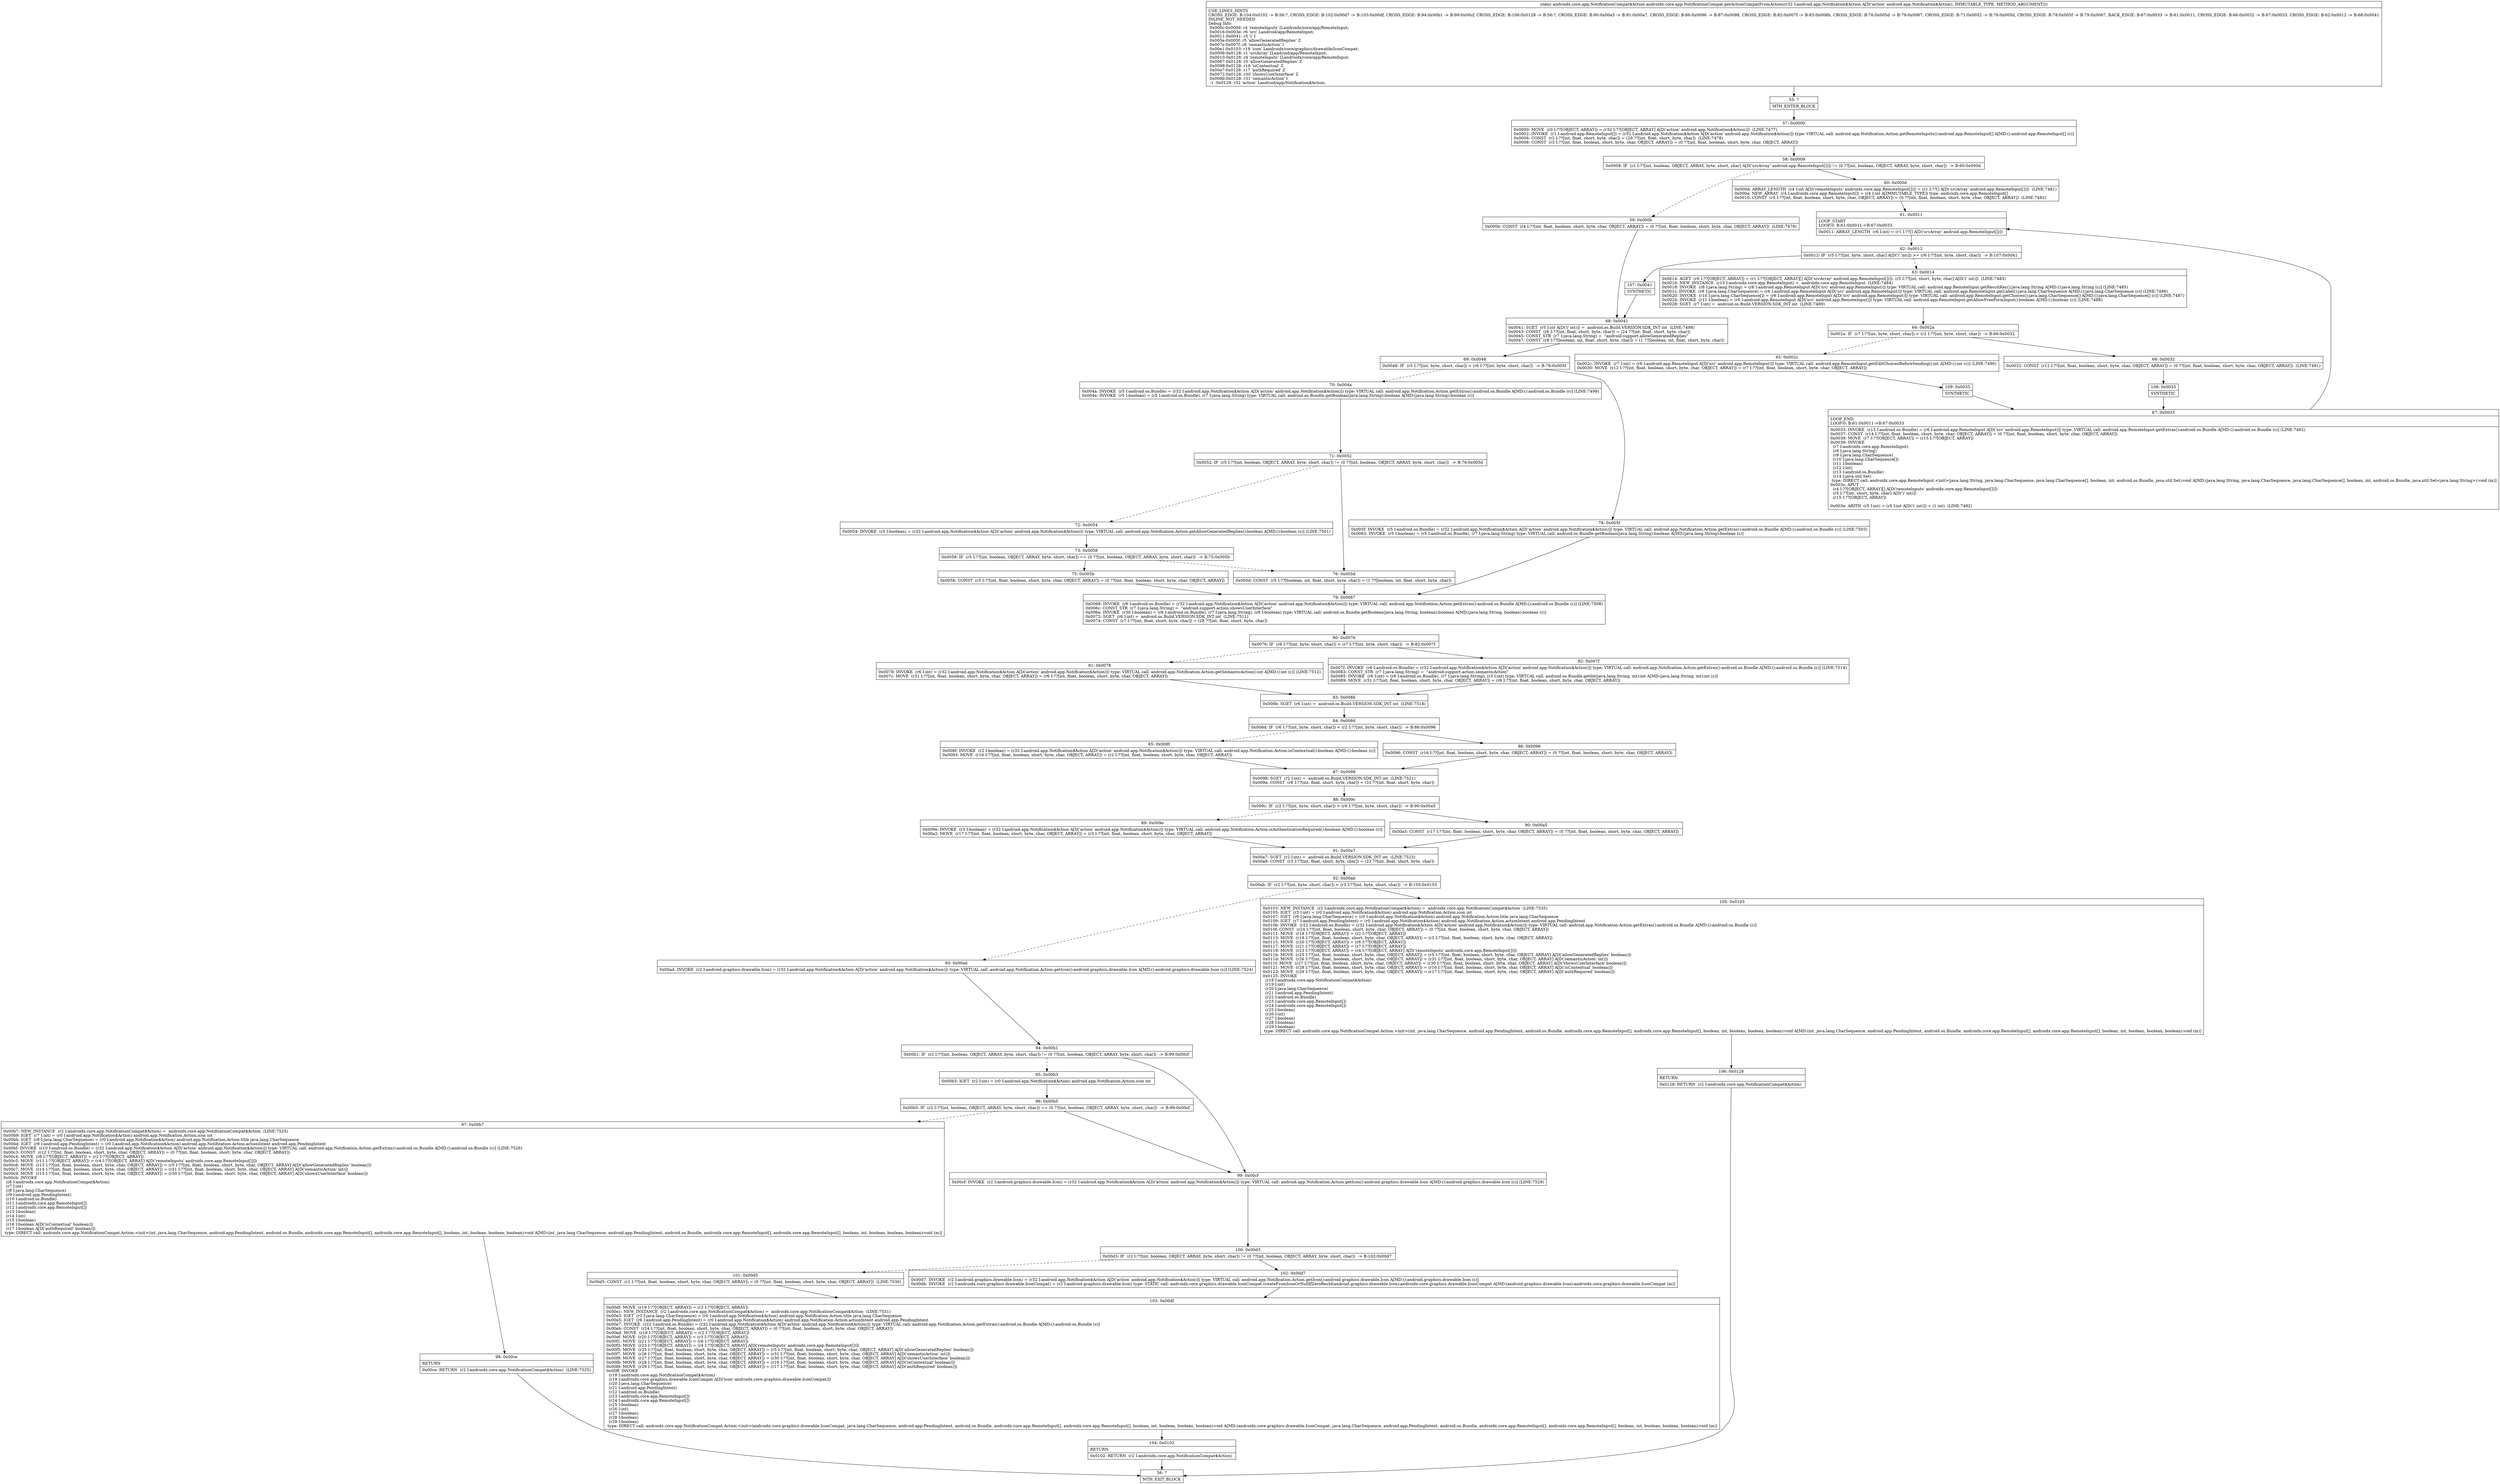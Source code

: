 digraph "CFG forandroidx.core.app.NotificationCompat.getActionCompatFromAction(Landroid\/app\/Notification$Action;)Landroidx\/core\/app\/NotificationCompat$Action;" {
Node_55 [shape=record,label="{55\:\ ?|MTH_ENTER_BLOCK\l}"];
Node_57 [shape=record,label="{57\:\ 0x0000|0x0000: MOVE  (r0 I:??[OBJECT, ARRAY]) = (r32 I:??[OBJECT, ARRAY] A[D('action' android.app.Notification$Action)])  (LINE:7477)\l0x0002: INVOKE  (r1 I:android.app.RemoteInput[]) = (r32 I:android.app.Notification$Action A[D('action' android.app.Notification$Action)]) type: VIRTUAL call: android.app.Notification.Action.getRemoteInputs():android.app.RemoteInput[] A[MD:():android.app.RemoteInput[] (c)]\l0x0006: CONST  (r2 I:??[int, float, short, byte, char]) = (29 ??[int, float, short, byte, char])  (LINE:7478)\l0x0008: CONST  (r3 I:??[int, float, boolean, short, byte, char, OBJECT, ARRAY]) = (0 ??[int, float, boolean, short, byte, char, OBJECT, ARRAY]) \l}"];
Node_58 [shape=record,label="{58\:\ 0x0009|0x0009: IF  (r1 I:??[int, boolean, OBJECT, ARRAY, byte, short, char] A[D('srcArray' android.app.RemoteInput[])]) != (0 ??[int, boolean, OBJECT, ARRAY, byte, short, char])  \-\> B:60:0x000d \l}"];
Node_59 [shape=record,label="{59\:\ 0x000b|0x000b: CONST  (r4 I:??[int, float, boolean, short, byte, char, OBJECT, ARRAY]) = (0 ??[int, float, boolean, short, byte, char, OBJECT, ARRAY])  (LINE:7479)\l}"];
Node_68 [shape=record,label="{68\:\ 0x0041|0x0041: SGET  (r5 I:int A[D('i' int)]) =  android.os.Build.VERSION.SDK_INT int  (LINE:7498)\l0x0043: CONST  (r6 I:??[int, float, short, byte, char]) = (24 ??[int, float, short, byte, char]) \l0x0045: CONST_STR  (r7 I:java.lang.String) =  \"android.support.allowGeneratedReplies\" \l0x0047: CONST  (r8 I:??[boolean, int, float, short, byte, char]) = (1 ??[boolean, int, float, short, byte, char]) \l}"];
Node_69 [shape=record,label="{69\:\ 0x0048|0x0048: IF  (r5 I:??[int, byte, short, char]) \< (r6 I:??[int, byte, short, char])  \-\> B:78:0x005f \l}"];
Node_70 [shape=record,label="{70\:\ 0x004a|0x004a: INVOKE  (r5 I:android.os.Bundle) = (r32 I:android.app.Notification$Action A[D('action' android.app.Notification$Action)]) type: VIRTUAL call: android.app.Notification.Action.getExtras():android.os.Bundle A[MD:():android.os.Bundle (c)] (LINE:7499)\l0x004e: INVOKE  (r5 I:boolean) = (r5 I:android.os.Bundle), (r7 I:java.lang.String) type: VIRTUAL call: android.os.Bundle.getBoolean(java.lang.String):boolean A[MD:(java.lang.String):boolean (c)]\l}"];
Node_71 [shape=record,label="{71\:\ 0x0052|0x0052: IF  (r5 I:??[int, boolean, OBJECT, ARRAY, byte, short, char]) != (0 ??[int, boolean, OBJECT, ARRAY, byte, short, char])  \-\> B:76:0x005d \l}"];
Node_72 [shape=record,label="{72\:\ 0x0054|0x0054: INVOKE  (r5 I:boolean) = (r32 I:android.app.Notification$Action A[D('action' android.app.Notification$Action)]) type: VIRTUAL call: android.app.Notification.Action.getAllowGeneratedReplies():boolean A[MD:():boolean (c)] (LINE:7501)\l}"];
Node_73 [shape=record,label="{73\:\ 0x0058|0x0058: IF  (r5 I:??[int, boolean, OBJECT, ARRAY, byte, short, char]) == (0 ??[int, boolean, OBJECT, ARRAY, byte, short, char])  \-\> B:75:0x005b \l}"];
Node_75 [shape=record,label="{75\:\ 0x005b|0x005b: CONST  (r5 I:??[int, float, boolean, short, byte, char, OBJECT, ARRAY]) = (0 ??[int, float, boolean, short, byte, char, OBJECT, ARRAY]) \l}"];
Node_79 [shape=record,label="{79\:\ 0x0067|0x0068: INVOKE  (r6 I:android.os.Bundle) = (r32 I:android.app.Notification$Action A[D('action' android.app.Notification$Action)]) type: VIRTUAL call: android.app.Notification.Action.getExtras():android.os.Bundle A[MD:():android.os.Bundle (c)] (LINE:7508)\l0x006c: CONST_STR  (r7 I:java.lang.String) =  \"android.support.action.showsUserInterface\" \l0x006e: INVOKE  (r30 I:boolean) = (r6 I:android.os.Bundle), (r7 I:java.lang.String), (r8 I:boolean) type: VIRTUAL call: android.os.Bundle.getBoolean(java.lang.String, boolean):boolean A[MD:(java.lang.String, boolean):boolean (c)]\l0x0072: SGET  (r6 I:int) =  android.os.Build.VERSION.SDK_INT int  (LINE:7511)\l0x0074: CONST  (r7 I:??[int, float, short, byte, char]) = (28 ??[int, float, short, byte, char]) \l}"];
Node_80 [shape=record,label="{80\:\ 0x0076|0x0076: IF  (r6 I:??[int, byte, short, char]) \< (r7 I:??[int, byte, short, char])  \-\> B:82:0x007f \l}"];
Node_81 [shape=record,label="{81\:\ 0x0078|0x0078: INVOKE  (r6 I:int) = (r32 I:android.app.Notification$Action A[D('action' android.app.Notification$Action)]) type: VIRTUAL call: android.app.Notification.Action.getSemanticAction():int A[MD:():int (c)] (LINE:7512)\l0x007c: MOVE  (r31 I:??[int, float, boolean, short, byte, char, OBJECT, ARRAY]) = (r6 I:??[int, float, boolean, short, byte, char, OBJECT, ARRAY]) \l}"];
Node_83 [shape=record,label="{83\:\ 0x008b|0x008b: SGET  (r6 I:int) =  android.os.Build.VERSION.SDK_INT int  (LINE:7518)\l}"];
Node_84 [shape=record,label="{84\:\ 0x008d|0x008d: IF  (r6 I:??[int, byte, short, char]) \< (r2 I:??[int, byte, short, char])  \-\> B:86:0x0096 \l}"];
Node_85 [shape=record,label="{85\:\ 0x008f|0x008f: INVOKE  (r2 I:boolean) = (r32 I:android.app.Notification$Action A[D('action' android.app.Notification$Action)]) type: VIRTUAL call: android.app.Notification.Action.isContextual():boolean A[MD:():boolean (c)]\l0x0093: MOVE  (r16 I:??[int, float, boolean, short, byte, char, OBJECT, ARRAY]) = (r2 I:??[int, float, boolean, short, byte, char, OBJECT, ARRAY]) \l}"];
Node_87 [shape=record,label="{87\:\ 0x0098|0x0098: SGET  (r2 I:int) =  android.os.Build.VERSION.SDK_INT int  (LINE:7521)\l0x009a: CONST  (r6 I:??[int, float, short, byte, char]) = (31 ??[int, float, short, byte, char]) \l}"];
Node_88 [shape=record,label="{88\:\ 0x009c|0x009c: IF  (r2 I:??[int, byte, short, char]) \< (r6 I:??[int, byte, short, char])  \-\> B:90:0x00a5 \l}"];
Node_89 [shape=record,label="{89\:\ 0x009e|0x009e: INVOKE  (r3 I:boolean) = (r32 I:android.app.Notification$Action A[D('action' android.app.Notification$Action)]) type: VIRTUAL call: android.app.Notification.Action.isAuthenticationRequired():boolean A[MD:():boolean (c)]\l0x00a2: MOVE  (r17 I:??[int, float, boolean, short, byte, char, OBJECT, ARRAY]) = (r3 I:??[int, float, boolean, short, byte, char, OBJECT, ARRAY]) \l}"];
Node_91 [shape=record,label="{91\:\ 0x00a7|0x00a7: SGET  (r2 I:int) =  android.os.Build.VERSION.SDK_INT int  (LINE:7523)\l0x00a9: CONST  (r3 I:??[int, float, short, byte, char]) = (23 ??[int, float, short, byte, char]) \l}"];
Node_92 [shape=record,label="{92\:\ 0x00ab|0x00ab: IF  (r2 I:??[int, byte, short, char]) \< (r3 I:??[int, byte, short, char])  \-\> B:105:0x0103 \l}"];
Node_93 [shape=record,label="{93\:\ 0x00ad|0x00ad: INVOKE  (r2 I:android.graphics.drawable.Icon) = (r32 I:android.app.Notification$Action A[D('action' android.app.Notification$Action)]) type: VIRTUAL call: android.app.Notification.Action.getIcon():android.graphics.drawable.Icon A[MD:():android.graphics.drawable.Icon (c)] (LINE:7524)\l}"];
Node_94 [shape=record,label="{94\:\ 0x00b1|0x00b1: IF  (r2 I:??[int, boolean, OBJECT, ARRAY, byte, short, char]) != (0 ??[int, boolean, OBJECT, ARRAY, byte, short, char])  \-\> B:99:0x00cf \l}"];
Node_95 [shape=record,label="{95\:\ 0x00b3|0x00b3: IGET  (r2 I:int) = (r0 I:android.app.Notification$Action) android.app.Notification.Action.icon int \l}"];
Node_96 [shape=record,label="{96\:\ 0x00b5|0x00b5: IF  (r2 I:??[int, boolean, OBJECT, ARRAY, byte, short, char]) == (0 ??[int, boolean, OBJECT, ARRAY, byte, short, char])  \-\> B:99:0x00cf \l}"];
Node_97 [shape=record,label="{97\:\ 0x00b7|0x00b7: NEW_INSTANCE  (r2 I:androidx.core.app.NotificationCompat$Action) =  androidx.core.app.NotificationCompat$Action  (LINE:7525)\l0x00b9: IGET  (r7 I:int) = (r0 I:android.app.Notification$Action) android.app.Notification.Action.icon int \l0x00bb: IGET  (r8 I:java.lang.CharSequence) = (r0 I:android.app.Notification$Action) android.app.Notification.Action.title java.lang.CharSequence \l0x00bd: IGET  (r9 I:android.app.PendingIntent) = (r0 I:android.app.Notification$Action) android.app.Notification.Action.actionIntent android.app.PendingIntent \l0x00bf: INVOKE  (r10 I:android.os.Bundle) = (r32 I:android.app.Notification$Action A[D('action' android.app.Notification$Action)]) type: VIRTUAL call: android.app.Notification.Action.getExtras():android.os.Bundle A[MD:():android.os.Bundle (c)] (LINE:7526)\l0x00c3: CONST  (r12 I:??[int, float, boolean, short, byte, char, OBJECT, ARRAY]) = (0 ??[int, float, boolean, short, byte, char, OBJECT, ARRAY]) \l0x00c4: MOVE  (r6 I:??[OBJECT, ARRAY]) = (r2 I:??[OBJECT, ARRAY]) \l0x00c5: MOVE  (r11 I:??[OBJECT, ARRAY]) = (r4 I:??[OBJECT, ARRAY] A[D('remoteInputs' androidx.core.app.RemoteInput[])]) \l0x00c6: MOVE  (r13 I:??[int, float, boolean, short, byte, char, OBJECT, ARRAY]) = (r5 I:??[int, float, boolean, short, byte, char, OBJECT, ARRAY] A[D('allowGeneratedReplies' boolean)]) \l0x00c7: MOVE  (r14 I:??[int, float, boolean, short, byte, char, OBJECT, ARRAY]) = (r31 I:??[int, float, boolean, short, byte, char, OBJECT, ARRAY] A[D('semanticAction' int)]) \l0x00c9: MOVE  (r15 I:??[int, float, boolean, short, byte, char, OBJECT, ARRAY]) = (r30 I:??[int, float, boolean, short, byte, char, OBJECT, ARRAY] A[D('showsUserInterface' boolean)]) \l0x00cb: INVOKE  \l  (r6 I:androidx.core.app.NotificationCompat$Action)\l  (r7 I:int)\l  (r8 I:java.lang.CharSequence)\l  (r9 I:android.app.PendingIntent)\l  (r10 I:android.os.Bundle)\l  (r11 I:androidx.core.app.RemoteInput[])\l  (r12 I:androidx.core.app.RemoteInput[])\l  (r13 I:boolean)\l  (r14 I:int)\l  (r15 I:boolean)\l  (r16 I:boolean A[D('isContextual' boolean)])\l  (r17 I:boolean A[D('authRequired' boolean)])\l type: DIRECT call: androidx.core.app.NotificationCompat.Action.\<init\>(int, java.lang.CharSequence, android.app.PendingIntent, android.os.Bundle, androidx.core.app.RemoteInput[], androidx.core.app.RemoteInput[], boolean, int, boolean, boolean, boolean):void A[MD:(int, java.lang.CharSequence, android.app.PendingIntent, android.os.Bundle, androidx.core.app.RemoteInput[], androidx.core.app.RemoteInput[], boolean, int, boolean, boolean, boolean):void (m)]\l}"];
Node_98 [shape=record,label="{98\:\ 0x00ce|RETURN\l|0x00ce: RETURN  (r2 I:androidx.core.app.NotificationCompat$Action)  (LINE:7525)\l}"];
Node_56 [shape=record,label="{56\:\ ?|MTH_EXIT_BLOCK\l}"];
Node_99 [shape=record,label="{99\:\ 0x00cf|0x00cf: INVOKE  (r2 I:android.graphics.drawable.Icon) = (r32 I:android.app.Notification$Action A[D('action' android.app.Notification$Action)]) type: VIRTUAL call: android.app.Notification.Action.getIcon():android.graphics.drawable.Icon A[MD:():android.graphics.drawable.Icon (c)] (LINE:7529)\l}"];
Node_100 [shape=record,label="{100\:\ 0x00d3|0x00d3: IF  (r2 I:??[int, boolean, OBJECT, ARRAY, byte, short, char]) != (0 ??[int, boolean, OBJECT, ARRAY, byte, short, char])  \-\> B:102:0x00d7 \l}"];
Node_101 [shape=record,label="{101\:\ 0x00d5|0x00d5: CONST  (r2 I:??[int, float, boolean, short, byte, char, OBJECT, ARRAY]) = (0 ??[int, float, boolean, short, byte, char, OBJECT, ARRAY])  (LINE:7530)\l}"];
Node_103 [shape=record,label="{103\:\ 0x00df|0x00df: MOVE  (r19 I:??[OBJECT, ARRAY]) = (r2 I:??[OBJECT, ARRAY]) \l0x00e1: NEW_INSTANCE  (r2 I:androidx.core.app.NotificationCompat$Action) =  androidx.core.app.NotificationCompat$Action  (LINE:7531)\l0x00e3: IGET  (r3 I:java.lang.CharSequence) = (r0 I:android.app.Notification$Action) android.app.Notification.Action.title java.lang.CharSequence \l0x00e5: IGET  (r6 I:android.app.PendingIntent) = (r0 I:android.app.Notification$Action) android.app.Notification.Action.actionIntent android.app.PendingIntent \l0x00e7: INVOKE  (r22 I:android.os.Bundle) = (r32 I:android.app.Notification$Action A[D('action' android.app.Notification$Action)]) type: VIRTUAL call: android.app.Notification.Action.getExtras():android.os.Bundle A[MD:():android.os.Bundle (c)]\l0x00eb: CONST  (r24 I:??[int, float, boolean, short, byte, char, OBJECT, ARRAY]) = (0 ??[int, float, boolean, short, byte, char, OBJECT, ARRAY]) \l0x00ed: MOVE  (r18 I:??[OBJECT, ARRAY]) = (r2 I:??[OBJECT, ARRAY]) \l0x00ef: MOVE  (r20 I:??[OBJECT, ARRAY]) = (r3 I:??[OBJECT, ARRAY]) \l0x00f1: MOVE  (r21 I:??[OBJECT, ARRAY]) = (r6 I:??[OBJECT, ARRAY]) \l0x00f3: MOVE  (r23 I:??[OBJECT, ARRAY]) = (r4 I:??[OBJECT, ARRAY] A[D('remoteInputs' androidx.core.app.RemoteInput[])]) \l0x00f5: MOVE  (r25 I:??[int, float, boolean, short, byte, char, OBJECT, ARRAY]) = (r5 I:??[int, float, boolean, short, byte, char, OBJECT, ARRAY] A[D('allowGeneratedReplies' boolean)]) \l0x00f7: MOVE  (r26 I:??[int, float, boolean, short, byte, char, OBJECT, ARRAY]) = (r31 I:??[int, float, boolean, short, byte, char, OBJECT, ARRAY] A[D('semanticAction' int)]) \l0x00f9: MOVE  (r27 I:??[int, float, boolean, short, byte, char, OBJECT, ARRAY]) = (r30 I:??[int, float, boolean, short, byte, char, OBJECT, ARRAY] A[D('showsUserInterface' boolean)]) \l0x00fb: MOVE  (r28 I:??[int, float, boolean, short, byte, char, OBJECT, ARRAY]) = (r16 I:??[int, float, boolean, short, byte, char, OBJECT, ARRAY] A[D('isContextual' boolean)]) \l0x00fd: MOVE  (r29 I:??[int, float, boolean, short, byte, char, OBJECT, ARRAY]) = (r17 I:??[int, float, boolean, short, byte, char, OBJECT, ARRAY] A[D('authRequired' boolean)]) \l0x00ff: INVOKE  \l  (r18 I:androidx.core.app.NotificationCompat$Action)\l  (r19 I:androidx.core.graphics.drawable.IconCompat A[D('icon' androidx.core.graphics.drawable.IconCompat)])\l  (r20 I:java.lang.CharSequence)\l  (r21 I:android.app.PendingIntent)\l  (r22 I:android.os.Bundle)\l  (r23 I:androidx.core.app.RemoteInput[])\l  (r24 I:androidx.core.app.RemoteInput[])\l  (r25 I:boolean)\l  (r26 I:int)\l  (r27 I:boolean)\l  (r28 I:boolean)\l  (r29 I:boolean)\l type: DIRECT call: androidx.core.app.NotificationCompat.Action.\<init\>(androidx.core.graphics.drawable.IconCompat, java.lang.CharSequence, android.app.PendingIntent, android.os.Bundle, androidx.core.app.RemoteInput[], androidx.core.app.RemoteInput[], boolean, int, boolean, boolean, boolean):void A[MD:(androidx.core.graphics.drawable.IconCompat, java.lang.CharSequence, android.app.PendingIntent, android.os.Bundle, androidx.core.app.RemoteInput[], androidx.core.app.RemoteInput[], boolean, int, boolean, boolean, boolean):void (m)]\l}"];
Node_104 [shape=record,label="{104\:\ 0x0102|RETURN\l|0x0102: RETURN  (r2 I:androidx.core.app.NotificationCompat$Action) \l}"];
Node_102 [shape=record,label="{102\:\ 0x00d7|0x00d7: INVOKE  (r2 I:android.graphics.drawable.Icon) = (r32 I:android.app.Notification$Action A[D('action' android.app.Notification$Action)]) type: VIRTUAL call: android.app.Notification.Action.getIcon():android.graphics.drawable.Icon A[MD:():android.graphics.drawable.Icon (c)]\l0x00db: INVOKE  (r2 I:androidx.core.graphics.drawable.IconCompat) = (r2 I:android.graphics.drawable.Icon) type: STATIC call: androidx.core.graphics.drawable.IconCompat.createFromIconOrNullIfZeroResId(android.graphics.drawable.Icon):androidx.core.graphics.drawable.IconCompat A[MD:(android.graphics.drawable.Icon):androidx.core.graphics.drawable.IconCompat (m)]\l}"];
Node_105 [shape=record,label="{105\:\ 0x0103|0x0103: NEW_INSTANCE  (r2 I:androidx.core.app.NotificationCompat$Action) =  androidx.core.app.NotificationCompat$Action  (LINE:7535)\l0x0105: IGET  (r3 I:int) = (r0 I:android.app.Notification$Action) android.app.Notification.Action.icon int \l0x0107: IGET  (r6 I:java.lang.CharSequence) = (r0 I:android.app.Notification$Action) android.app.Notification.Action.title java.lang.CharSequence \l0x0109: IGET  (r7 I:android.app.PendingIntent) = (r0 I:android.app.Notification$Action) android.app.Notification.Action.actionIntent android.app.PendingIntent \l0x010b: INVOKE  (r22 I:android.os.Bundle) = (r32 I:android.app.Notification$Action A[D('action' android.app.Notification$Action)]) type: VIRTUAL call: android.app.Notification.Action.getExtras():android.os.Bundle A[MD:():android.os.Bundle (c)]\l0x010f: CONST  (r24 I:??[int, float, boolean, short, byte, char, OBJECT, ARRAY]) = (0 ??[int, float, boolean, short, byte, char, OBJECT, ARRAY]) \l0x0111: MOVE  (r18 I:??[OBJECT, ARRAY]) = (r2 I:??[OBJECT, ARRAY]) \l0x0113: MOVE  (r19 I:??[int, float, boolean, short, byte, char, OBJECT, ARRAY]) = (r3 I:??[int, float, boolean, short, byte, char, OBJECT, ARRAY]) \l0x0115: MOVE  (r20 I:??[OBJECT, ARRAY]) = (r6 I:??[OBJECT, ARRAY]) \l0x0117: MOVE  (r21 I:??[OBJECT, ARRAY]) = (r7 I:??[OBJECT, ARRAY]) \l0x0119: MOVE  (r23 I:??[OBJECT, ARRAY]) = (r4 I:??[OBJECT, ARRAY] A[D('remoteInputs' androidx.core.app.RemoteInput[])]) \l0x011b: MOVE  (r25 I:??[int, float, boolean, short, byte, char, OBJECT, ARRAY]) = (r5 I:??[int, float, boolean, short, byte, char, OBJECT, ARRAY] A[D('allowGeneratedReplies' boolean)]) \l0x011d: MOVE  (r26 I:??[int, float, boolean, short, byte, char, OBJECT, ARRAY]) = (r31 I:??[int, float, boolean, short, byte, char, OBJECT, ARRAY] A[D('semanticAction' int)]) \l0x011f: MOVE  (r27 I:??[int, float, boolean, short, byte, char, OBJECT, ARRAY]) = (r30 I:??[int, float, boolean, short, byte, char, OBJECT, ARRAY] A[D('showsUserInterface' boolean)]) \l0x0121: MOVE  (r28 I:??[int, float, boolean, short, byte, char, OBJECT, ARRAY]) = (r16 I:??[int, float, boolean, short, byte, char, OBJECT, ARRAY] A[D('isContextual' boolean)]) \l0x0123: MOVE  (r29 I:??[int, float, boolean, short, byte, char, OBJECT, ARRAY]) = (r17 I:??[int, float, boolean, short, byte, char, OBJECT, ARRAY] A[D('authRequired' boolean)]) \l0x0125: INVOKE  \l  (r18 I:androidx.core.app.NotificationCompat$Action)\l  (r19 I:int)\l  (r20 I:java.lang.CharSequence)\l  (r21 I:android.app.PendingIntent)\l  (r22 I:android.os.Bundle)\l  (r23 I:androidx.core.app.RemoteInput[])\l  (r24 I:androidx.core.app.RemoteInput[])\l  (r25 I:boolean)\l  (r26 I:int)\l  (r27 I:boolean)\l  (r28 I:boolean)\l  (r29 I:boolean)\l type: DIRECT call: androidx.core.app.NotificationCompat.Action.\<init\>(int, java.lang.CharSequence, android.app.PendingIntent, android.os.Bundle, androidx.core.app.RemoteInput[], androidx.core.app.RemoteInput[], boolean, int, boolean, boolean, boolean):void A[MD:(int, java.lang.CharSequence, android.app.PendingIntent, android.os.Bundle, androidx.core.app.RemoteInput[], androidx.core.app.RemoteInput[], boolean, int, boolean, boolean, boolean):void (m)]\l}"];
Node_106 [shape=record,label="{106\:\ 0x0128|RETURN\l|0x0128: RETURN  (r2 I:androidx.core.app.NotificationCompat$Action) \l}"];
Node_90 [shape=record,label="{90\:\ 0x00a5|0x00a5: CONST  (r17 I:??[int, float, boolean, short, byte, char, OBJECT, ARRAY]) = (0 ??[int, float, boolean, short, byte, char, OBJECT, ARRAY]) \l}"];
Node_86 [shape=record,label="{86\:\ 0x0096|0x0096: CONST  (r16 I:??[int, float, boolean, short, byte, char, OBJECT, ARRAY]) = (0 ??[int, float, boolean, short, byte, char, OBJECT, ARRAY]) \l}"];
Node_82 [shape=record,label="{82\:\ 0x007f|0x007f: INVOKE  (r6 I:android.os.Bundle) = (r32 I:android.app.Notification$Action A[D('action' android.app.Notification$Action)]) type: VIRTUAL call: android.app.Notification.Action.getExtras():android.os.Bundle A[MD:():android.os.Bundle (c)] (LINE:7514)\l0x0083: CONST_STR  (r7 I:java.lang.String) =  \"android.support.action.semanticAction\" \l0x0085: INVOKE  (r6 I:int) = (r6 I:android.os.Bundle), (r7 I:java.lang.String), (r3 I:int) type: VIRTUAL call: android.os.Bundle.getInt(java.lang.String, int):int A[MD:(java.lang.String, int):int (c)]\l0x0089: MOVE  (r31 I:??[int, float, boolean, short, byte, char, OBJECT, ARRAY]) = (r6 I:??[int, float, boolean, short, byte, char, OBJECT, ARRAY]) \l}"];
Node_76 [shape=record,label="{76\:\ 0x005d|0x005d: CONST  (r5 I:??[boolean, int, float, short, byte, char]) = (1 ??[boolean, int, float, short, byte, char]) \l}"];
Node_78 [shape=record,label="{78\:\ 0x005f|0x005f: INVOKE  (r5 I:android.os.Bundle) = (r32 I:android.app.Notification$Action A[D('action' android.app.Notification$Action)]) type: VIRTUAL call: android.app.Notification.Action.getExtras():android.os.Bundle A[MD:():android.os.Bundle (c)] (LINE:7503)\l0x0063: INVOKE  (r5 I:boolean) = (r5 I:android.os.Bundle), (r7 I:java.lang.String) type: VIRTUAL call: android.os.Bundle.getBoolean(java.lang.String):boolean A[MD:(java.lang.String):boolean (c)]\l}"];
Node_60 [shape=record,label="{60\:\ 0x000d|0x000d: ARRAY_LENGTH  (r4 I:int A[D('remoteInputs' androidx.core.app.RemoteInput[])]) = (r1 I:??[] A[D('srcArray' android.app.RemoteInput[])])  (LINE:7481)\l0x000e: NEW_ARRAY  (r4 I:androidx.core.app.RemoteInput[]) = (r4 I:int A[IMMUTABLE_TYPE]) type: androidx.core.app.RemoteInput[] \l0x0010: CONST  (r5 I:??[int, float, boolean, short, byte, char, OBJECT, ARRAY]) = (0 ??[int, float, boolean, short, byte, char, OBJECT, ARRAY])  (LINE:7482)\l}"];
Node_61 [shape=record,label="{61\:\ 0x0011|LOOP_START\lLOOP:0: B:61:0x0011\-\>B:67:0x0033\l|0x0011: ARRAY_LENGTH  (r6 I:int) = (r1 I:??[] A[D('srcArray' android.app.RemoteInput[])]) \l}"];
Node_62 [shape=record,label="{62\:\ 0x0012|0x0012: IF  (r5 I:??[int, byte, short, char] A[D('i' int)]) \>= (r6 I:??[int, byte, short, char])  \-\> B:107:0x0041 \l}"];
Node_63 [shape=record,label="{63\:\ 0x0014|0x0014: AGET  (r6 I:??[OBJECT, ARRAY]) = (r1 I:??[OBJECT, ARRAY][] A[D('srcArray' android.app.RemoteInput[])]), (r5 I:??[int, short, byte, char] A[D('i' int)])  (LINE:7483)\l0x0016: NEW_INSTANCE  (r15 I:androidx.core.app.RemoteInput) =  androidx.core.app.RemoteInput  (LINE:7484)\l0x0018: INVOKE  (r8 I:java.lang.String) = (r6 I:android.app.RemoteInput A[D('src' android.app.RemoteInput)]) type: VIRTUAL call: android.app.RemoteInput.getResultKey():java.lang.String A[MD:():java.lang.String (c)] (LINE:7485)\l0x001c: INVOKE  (r9 I:java.lang.CharSequence) = (r6 I:android.app.RemoteInput A[D('src' android.app.RemoteInput)]) type: VIRTUAL call: android.app.RemoteInput.getLabel():java.lang.CharSequence A[MD:():java.lang.CharSequence (c)] (LINE:7486)\l0x0020: INVOKE  (r10 I:java.lang.CharSequence[]) = (r6 I:android.app.RemoteInput A[D('src' android.app.RemoteInput)]) type: VIRTUAL call: android.app.RemoteInput.getChoices():java.lang.CharSequence[] A[MD:():java.lang.CharSequence[] (c)] (LINE:7487)\l0x0024: INVOKE  (r11 I:boolean) = (r6 I:android.app.RemoteInput A[D('src' android.app.RemoteInput)]) type: VIRTUAL call: android.app.RemoteInput.getAllowFreeFormInput():boolean A[MD:():boolean (c)] (LINE:7488)\l0x0028: SGET  (r7 I:int) =  android.os.Build.VERSION.SDK_INT int  (LINE:7489)\l}"];
Node_64 [shape=record,label="{64\:\ 0x002a|0x002a: IF  (r7 I:??[int, byte, short, char]) \< (r2 I:??[int, byte, short, char])  \-\> B:66:0x0032 \l}"];
Node_65 [shape=record,label="{65\:\ 0x002c|0x002c: INVOKE  (r7 I:int) = (r6 I:android.app.RemoteInput A[D('src' android.app.RemoteInput)]) type: VIRTUAL call: android.app.RemoteInput.getEditChoicesBeforeSending():int A[MD:():int (c)] (LINE:7490)\l0x0030: MOVE  (r12 I:??[int, float, boolean, short, byte, char, OBJECT, ARRAY]) = (r7 I:??[int, float, boolean, short, byte, char, OBJECT, ARRAY]) \l}"];
Node_109 [shape=record,label="{109\:\ 0x0033|SYNTHETIC\l}"];
Node_67 [shape=record,label="{67\:\ 0x0033|LOOP_END\lLOOP:0: B:61:0x0011\-\>B:67:0x0033\l|0x0033: INVOKE  (r13 I:android.os.Bundle) = (r6 I:android.app.RemoteInput A[D('src' android.app.RemoteInput)]) type: VIRTUAL call: android.app.RemoteInput.getExtras():android.os.Bundle A[MD:():android.os.Bundle (c)] (LINE:7492)\l0x0037: CONST  (r14 I:??[int, float, boolean, short, byte, char, OBJECT, ARRAY]) = (0 ??[int, float, boolean, short, byte, char, OBJECT, ARRAY]) \l0x0038: MOVE  (r7 I:??[OBJECT, ARRAY]) = (r15 I:??[OBJECT, ARRAY]) \l0x0039: INVOKE  \l  (r7 I:androidx.core.app.RemoteInput)\l  (r8 I:java.lang.String)\l  (r9 I:java.lang.CharSequence)\l  (r10 I:java.lang.CharSequence[])\l  (r11 I:boolean)\l  (r12 I:int)\l  (r13 I:android.os.Bundle)\l  (r14 I:java.util.Set)\l type: DIRECT call: androidx.core.app.RemoteInput.\<init\>(java.lang.String, java.lang.CharSequence, java.lang.CharSequence[], boolean, int, android.os.Bundle, java.util.Set):void A[MD:(java.lang.String, java.lang.CharSequence, java.lang.CharSequence[], boolean, int, android.os.Bundle, java.util.Set\<java.lang.String\>):void (m)]\l0x003c: APUT  \l  (r4 I:??[OBJECT, ARRAY][] A[D('remoteInputs' androidx.core.app.RemoteInput[])])\l  (r5 I:??[int, short, byte, char] A[D('i' int)])\l  (r15 I:??[OBJECT, ARRAY])\l \l0x003e: ARITH  (r5 I:int) = (r5 I:int A[D('i' int)]) + (1 int)  (LINE:7482)\l}"];
Node_66 [shape=record,label="{66\:\ 0x0032|0x0032: CONST  (r12 I:??[int, float, boolean, short, byte, char, OBJECT, ARRAY]) = (0 ??[int, float, boolean, short, byte, char, OBJECT, ARRAY])  (LINE:7491)\l}"];
Node_108 [shape=record,label="{108\:\ 0x0033|SYNTHETIC\l}"];
Node_107 [shape=record,label="{107\:\ 0x0041|SYNTHETIC\l}"];
MethodNode[shape=record,label="{static androidx.core.app.NotificationCompat$Action androidx.core.app.NotificationCompat.getActionCompatFromAction((r32 I:android.app.Notification$Action A[D('action' android.app.Notification$Action), IMMUTABLE_TYPE, METHOD_ARGUMENT]))  | USE_LINES_HINTS\lCROSS_EDGE: B:104:0x0102 \-\> B:56:?, CROSS_EDGE: B:102:0x00d7 \-\> B:103:0x00df, CROSS_EDGE: B:94:0x00b1 \-\> B:99:0x00cf, CROSS_EDGE: B:106:0x0128 \-\> B:56:?, CROSS_EDGE: B:90:0x00a5 \-\> B:91:0x00a7, CROSS_EDGE: B:86:0x0096 \-\> B:87:0x0098, CROSS_EDGE: B:82:0x007f \-\> B:83:0x008b, CROSS_EDGE: B:76:0x005d \-\> B:79:0x0067, CROSS_EDGE: B:71:0x0052 \-\> B:76:0x005d, CROSS_EDGE: B:78:0x005f \-\> B:79:0x0067, BACK_EDGE: B:67:0x0033 \-\> B:61:0x0011, CROSS_EDGE: B:66:0x0032 \-\> B:67:0x0033, CROSS_EDGE: B:62:0x0012 \-\> B:68:0x0041\lINLINE_NOT_NEEDED\lDebug Info:\l  0x000c\-0x000d: r4 'remoteInputs' [Landroidx\/core\/app\/RemoteInput;\l  0x0016\-0x003e: r6 'src' Landroid\/app\/RemoteInput;\l  0x0011\-0x0041: r5 'i' I\l  0x005e\-0x005f: r5 'allowGeneratedReplies' Z\l  0x007e\-0x007f: r6 'semanticAction' I\l  0x00e1\-0x0103: r19 'icon' Landroidx\/core\/graphics\/drawable\/IconCompat;\l  0x0006\-0x0128: r1 'srcArray' [Landroid\/app\/RemoteInput;\l  0x0010\-0x0128: r4 'remoteInputs' [Landroidx\/core\/app\/RemoteInput;\l  0x0067\-0x0128: r5 'allowGeneratedReplies' Z\l  0x0098\-0x0128: r16 'isContextual' Z\l  0x00a7\-0x0128: r17 'authRequired' Z\l  0x0072\-0x0128: r30 'showsUserInterface' Z\l  0x008b\-0x0128: r31 'semanticAction' I\l  \-1 \-0x0128: r32 'action' Landroid\/app\/Notification$Action;\l}"];
MethodNode -> Node_55;Node_55 -> Node_57;
Node_57 -> Node_58;
Node_58 -> Node_59[style=dashed];
Node_58 -> Node_60;
Node_59 -> Node_68;
Node_68 -> Node_69;
Node_69 -> Node_70[style=dashed];
Node_69 -> Node_78;
Node_70 -> Node_71;
Node_71 -> Node_72[style=dashed];
Node_71 -> Node_76;
Node_72 -> Node_73;
Node_73 -> Node_75;
Node_73 -> Node_76[style=dashed];
Node_75 -> Node_79;
Node_79 -> Node_80;
Node_80 -> Node_81[style=dashed];
Node_80 -> Node_82;
Node_81 -> Node_83;
Node_83 -> Node_84;
Node_84 -> Node_85[style=dashed];
Node_84 -> Node_86;
Node_85 -> Node_87;
Node_87 -> Node_88;
Node_88 -> Node_89[style=dashed];
Node_88 -> Node_90;
Node_89 -> Node_91;
Node_91 -> Node_92;
Node_92 -> Node_93[style=dashed];
Node_92 -> Node_105;
Node_93 -> Node_94;
Node_94 -> Node_95[style=dashed];
Node_94 -> Node_99;
Node_95 -> Node_96;
Node_96 -> Node_97[style=dashed];
Node_96 -> Node_99;
Node_97 -> Node_98;
Node_98 -> Node_56;
Node_99 -> Node_100;
Node_100 -> Node_101[style=dashed];
Node_100 -> Node_102;
Node_101 -> Node_103;
Node_103 -> Node_104;
Node_104 -> Node_56;
Node_102 -> Node_103;
Node_105 -> Node_106;
Node_106 -> Node_56;
Node_90 -> Node_91;
Node_86 -> Node_87;
Node_82 -> Node_83;
Node_76 -> Node_79;
Node_78 -> Node_79;
Node_60 -> Node_61;
Node_61 -> Node_62;
Node_62 -> Node_63[style=dashed];
Node_62 -> Node_107;
Node_63 -> Node_64;
Node_64 -> Node_65[style=dashed];
Node_64 -> Node_66;
Node_65 -> Node_109;
Node_109 -> Node_67;
Node_67 -> Node_61;
Node_66 -> Node_108;
Node_108 -> Node_67;
Node_107 -> Node_68;
}

